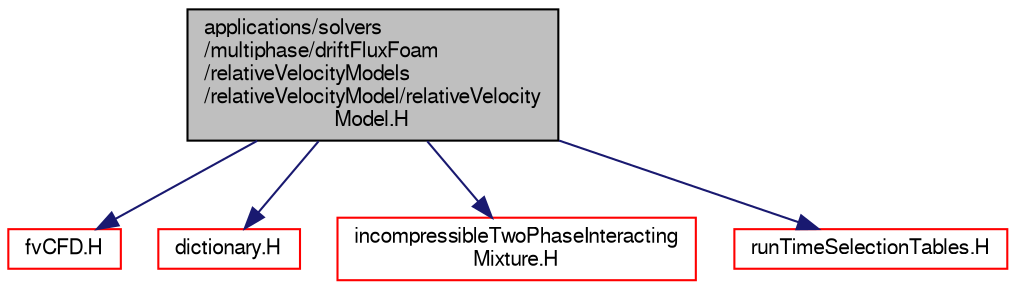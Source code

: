 digraph "applications/solvers/multiphase/driftFluxFoam/relativeVelocityModels/relativeVelocityModel/relativeVelocityModel.H"
{
  bgcolor="transparent";
  edge [fontname="FreeSans",fontsize="10",labelfontname="FreeSans",labelfontsize="10"];
  node [fontname="FreeSans",fontsize="10",shape=record];
  Node0 [label="applications/solvers\l/multiphase/driftFluxFoam\l/relativeVelocityModels\l/relativeVelocityModel/relativeVelocity\lModel.H",height=0.2,width=0.4,color="black", fillcolor="grey75", style="filled", fontcolor="black"];
  Node0 -> Node1 [color="midnightblue",fontsize="10",style="solid",fontname="FreeSans"];
  Node1 [label="fvCFD.H",height=0.2,width=0.4,color="red",URL="$a01232.html"];
  Node0 -> Node102 [color="midnightblue",fontsize="10",style="solid",fontname="FreeSans"];
  Node102 [label="dictionary.H",height=0.2,width=0.4,color="red",URL="$a08804.html"];
  Node0 -> Node395 [color="midnightblue",fontsize="10",style="solid",fontname="FreeSans"];
  Node395 [label="incompressibleTwoPhaseInteracting\lMixture.H",height=0.2,width=0.4,color="red",URL="$a20330.html"];
  Node0 -> Node78 [color="midnightblue",fontsize="10",style="solid",fontname="FreeSans"];
  Node78 [label="runTimeSelectionTables.H",height=0.2,width=0.4,color="red",URL="$a09266.html",tooltip="Macros to ease declaration of run-time selection tables. "];
}
